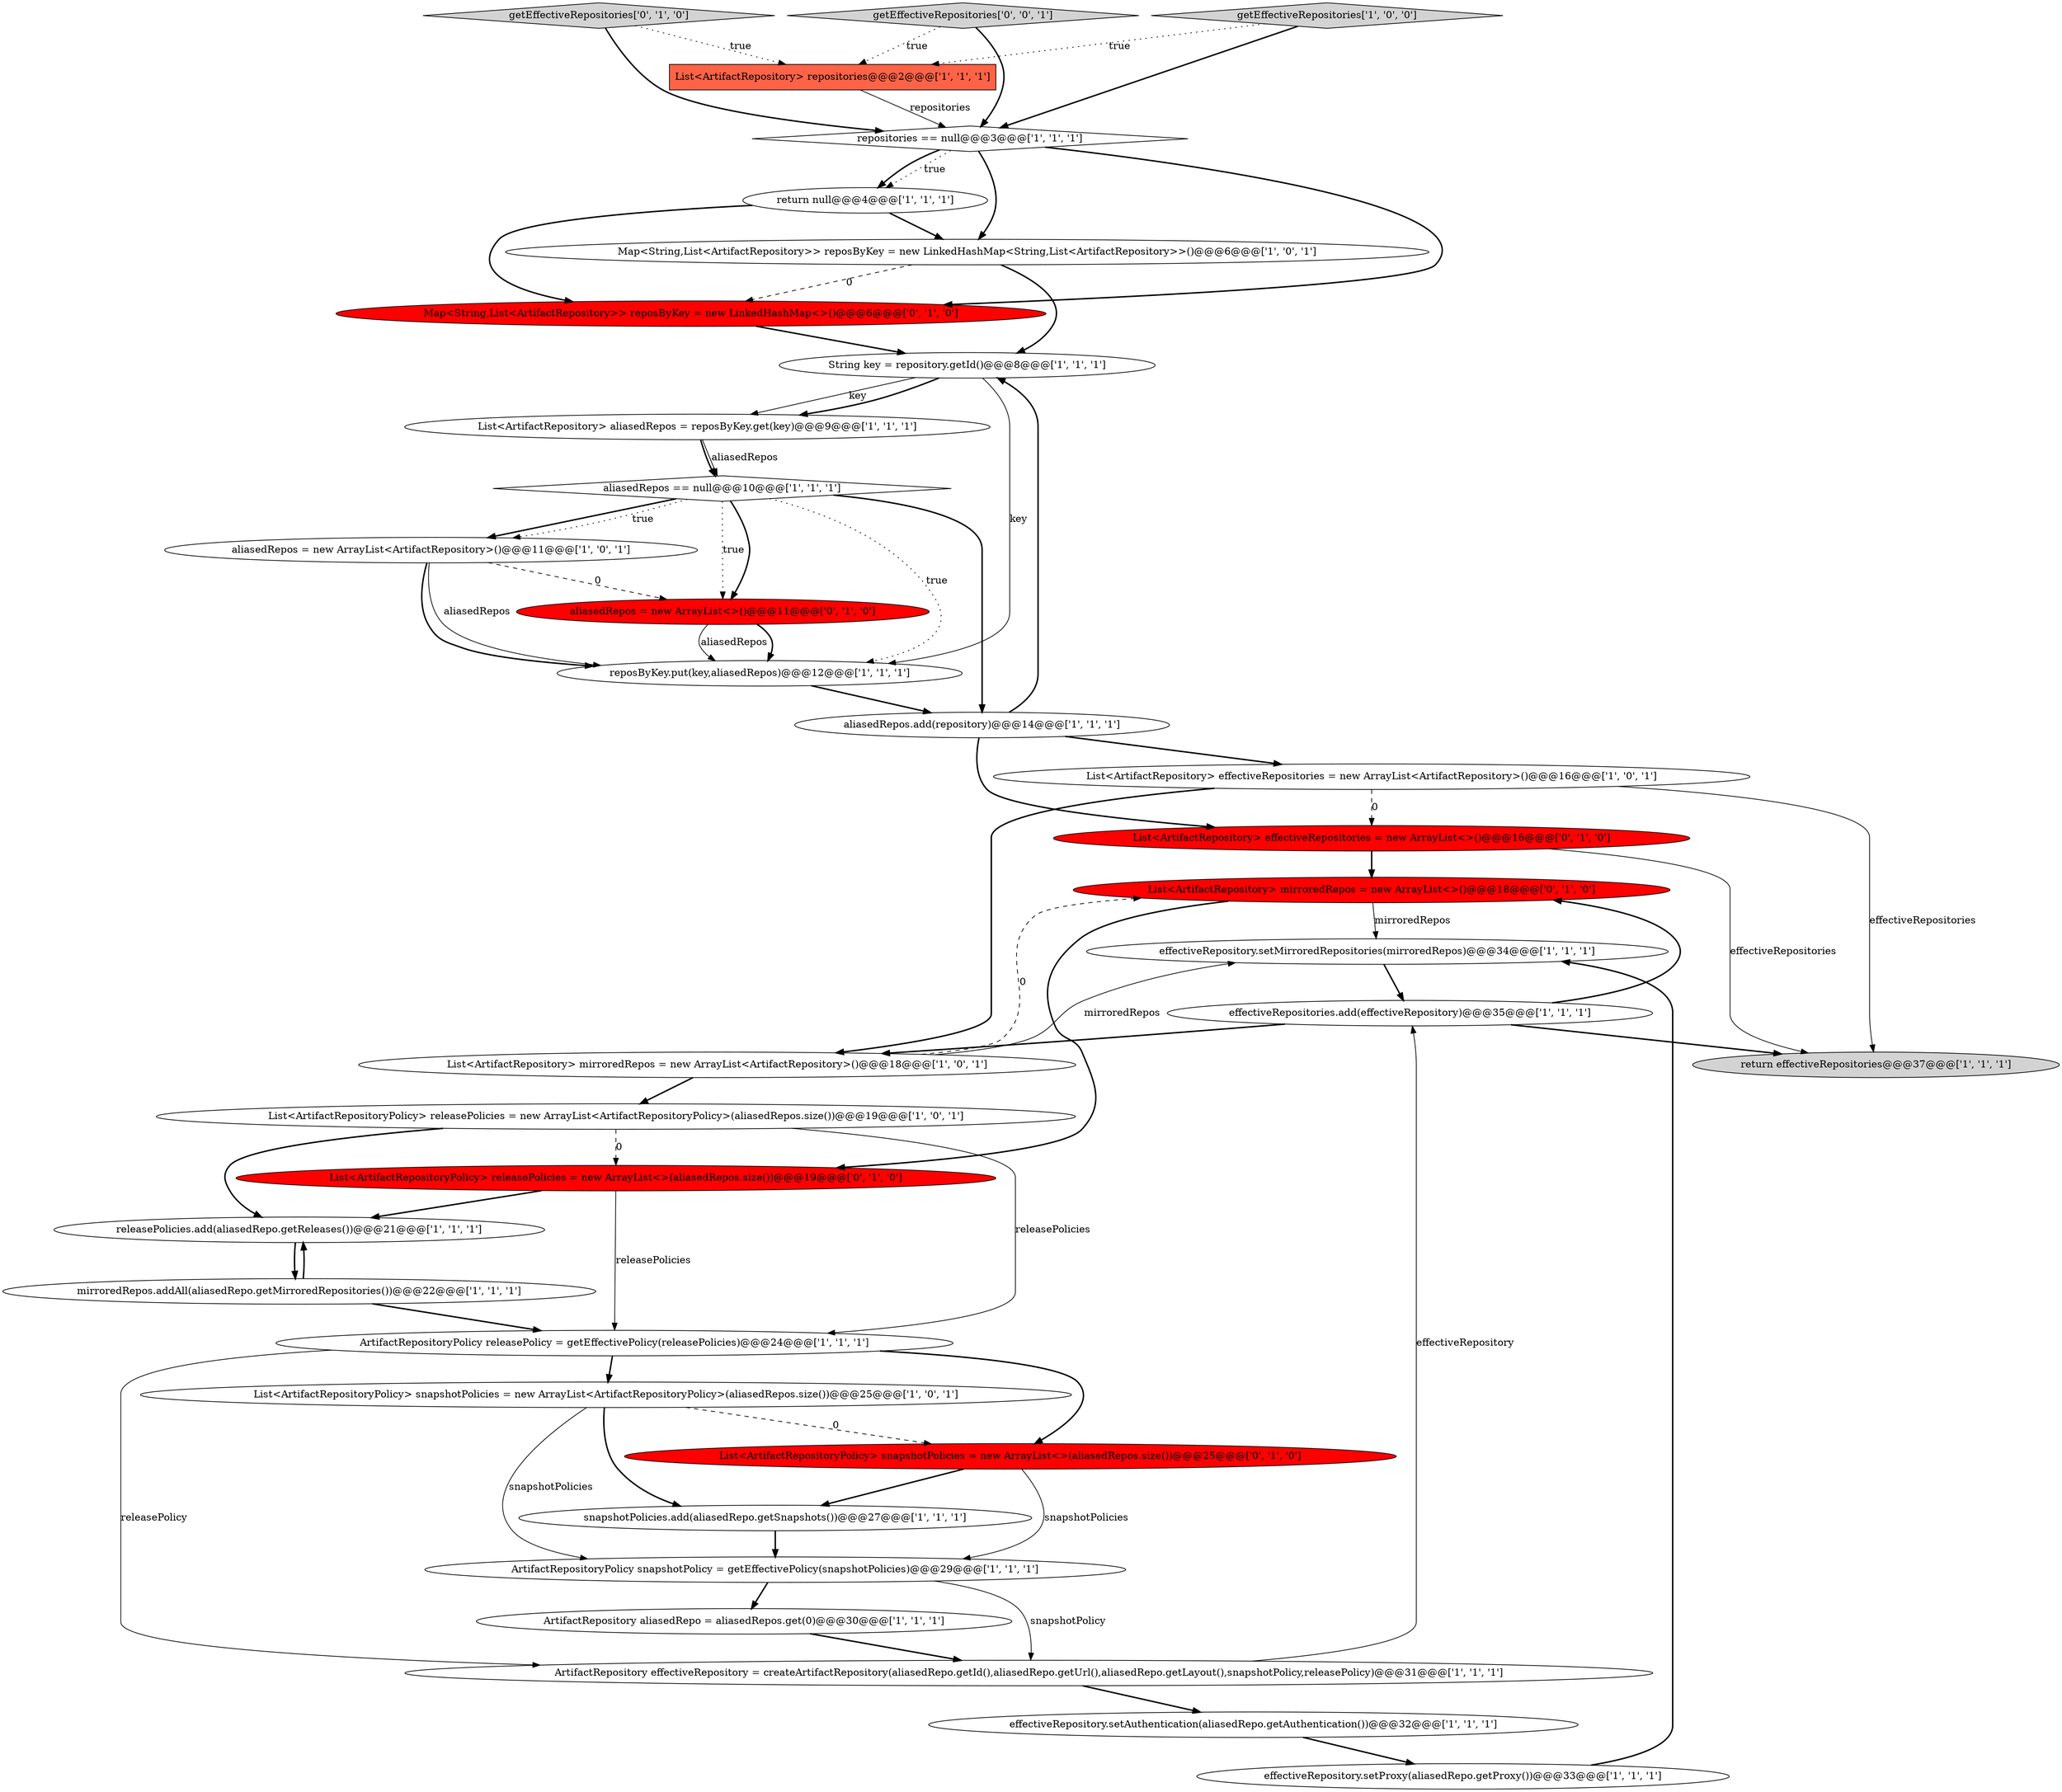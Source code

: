 digraph {
27 [style = filled, label = "getEffectiveRepositories['0', '1', '0']", fillcolor = lightgray, shape = diamond image = "AAA0AAABBB2BBB"];
26 [style = filled, label = "return effectiveRepositories@@@37@@@['1', '1', '1']", fillcolor = lightgray, shape = ellipse image = "AAA0AAABBB1BBB"];
28 [style = filled, label = "List<ArtifactRepository> mirroredRepos = new ArrayList<>()@@@18@@@['0', '1', '0']", fillcolor = red, shape = ellipse image = "AAA1AAABBB2BBB"];
20 [style = filled, label = "ArtifactRepository effectiveRepository = createArtifactRepository(aliasedRepo.getId(),aliasedRepo.getUrl(),aliasedRepo.getLayout(),snapshotPolicy,releasePolicy)@@@31@@@['1', '1', '1']", fillcolor = white, shape = ellipse image = "AAA0AAABBB1BBB"];
2 [style = filled, label = "String key = repository.getId()@@@8@@@['1', '1', '1']", fillcolor = white, shape = ellipse image = "AAA0AAABBB1BBB"];
18 [style = filled, label = "getEffectiveRepositories['1', '0', '0']", fillcolor = lightgray, shape = diamond image = "AAA0AAABBB1BBB"];
21 [style = filled, label = "List<ArtifactRepository> effectiveRepositories = new ArrayList<ArtifactRepository>()@@@16@@@['1', '0', '1']", fillcolor = white, shape = ellipse image = "AAA0AAABBB1BBB"];
25 [style = filled, label = "effectiveRepository.setAuthentication(aliasedRepo.getAuthentication())@@@32@@@['1', '1', '1']", fillcolor = white, shape = ellipse image = "AAA0AAABBB1BBB"];
32 [style = filled, label = "Map<String,List<ArtifactRepository>> reposByKey = new LinkedHashMap<>()@@@6@@@['0', '1', '0']", fillcolor = red, shape = ellipse image = "AAA1AAABBB2BBB"];
19 [style = filled, label = "ArtifactRepositoryPolicy snapshotPolicy = getEffectivePolicy(snapshotPolicies)@@@29@@@['1', '1', '1']", fillcolor = white, shape = ellipse image = "AAA0AAABBB1BBB"];
12 [style = filled, label = "effectiveRepository.setMirroredRepositories(mirroredRepos)@@@34@@@['1', '1', '1']", fillcolor = white, shape = ellipse image = "AAA0AAABBB1BBB"];
30 [style = filled, label = "List<ArtifactRepositoryPolicy> snapshotPolicies = new ArrayList<>(aliasedRepos.size())@@@25@@@['0', '1', '0']", fillcolor = red, shape = ellipse image = "AAA1AAABBB2BBB"];
7 [style = filled, label = "return null@@@4@@@['1', '1', '1']", fillcolor = white, shape = ellipse image = "AAA0AAABBB1BBB"];
0 [style = filled, label = "snapshotPolicies.add(aliasedRepo.getSnapshots())@@@27@@@['1', '1', '1']", fillcolor = white, shape = ellipse image = "AAA0AAABBB1BBB"];
3 [style = filled, label = "List<ArtifactRepositoryPolicy> snapshotPolicies = new ArrayList<ArtifactRepositoryPolicy>(aliasedRepos.size())@@@25@@@['1', '0', '1']", fillcolor = white, shape = ellipse image = "AAA0AAABBB1BBB"];
6 [style = filled, label = "ArtifactRepositoryPolicy releasePolicy = getEffectivePolicy(releasePolicies)@@@24@@@['1', '1', '1']", fillcolor = white, shape = ellipse image = "AAA0AAABBB1BBB"];
9 [style = filled, label = "releasePolicies.add(aliasedRepo.getReleases())@@@21@@@['1', '1', '1']", fillcolor = white, shape = ellipse image = "AAA0AAABBB1BBB"];
5 [style = filled, label = "List<ArtifactRepository> aliasedRepos = reposByKey.get(key)@@@9@@@['1', '1', '1']", fillcolor = white, shape = ellipse image = "AAA0AAABBB1BBB"];
15 [style = filled, label = "List<ArtifactRepositoryPolicy> releasePolicies = new ArrayList<ArtifactRepositoryPolicy>(aliasedRepos.size())@@@19@@@['1', '0', '1']", fillcolor = white, shape = ellipse image = "AAA0AAABBB1BBB"];
16 [style = filled, label = "aliasedRepos.add(repository)@@@14@@@['1', '1', '1']", fillcolor = white, shape = ellipse image = "AAA0AAABBB1BBB"];
34 [style = filled, label = "getEffectiveRepositories['0', '0', '1']", fillcolor = lightgray, shape = diamond image = "AAA0AAABBB3BBB"];
8 [style = filled, label = "Map<String,List<ArtifactRepository>> reposByKey = new LinkedHashMap<String,List<ArtifactRepository>>()@@@6@@@['1', '0', '1']", fillcolor = white, shape = ellipse image = "AAA0AAABBB1BBB"];
22 [style = filled, label = "mirroredRepos.addAll(aliasedRepo.getMirroredRepositories())@@@22@@@['1', '1', '1']", fillcolor = white, shape = ellipse image = "AAA0AAABBB1BBB"];
4 [style = filled, label = "repositories == null@@@3@@@['1', '1', '1']", fillcolor = white, shape = diamond image = "AAA0AAABBB1BBB"];
33 [style = filled, label = "List<ArtifactRepositoryPolicy> releasePolicies = new ArrayList<>(aliasedRepos.size())@@@19@@@['0', '1', '0']", fillcolor = red, shape = ellipse image = "AAA1AAABBB2BBB"];
1 [style = filled, label = "ArtifactRepository aliasedRepo = aliasedRepos.get(0)@@@30@@@['1', '1', '1']", fillcolor = white, shape = ellipse image = "AAA0AAABBB1BBB"];
31 [style = filled, label = "aliasedRepos = new ArrayList<>()@@@11@@@['0', '1', '0']", fillcolor = red, shape = ellipse image = "AAA1AAABBB2BBB"];
23 [style = filled, label = "List<ArtifactRepository> mirroredRepos = new ArrayList<ArtifactRepository>()@@@18@@@['1', '0', '1']", fillcolor = white, shape = ellipse image = "AAA0AAABBB1BBB"];
14 [style = filled, label = "aliasedRepos == null@@@10@@@['1', '1', '1']", fillcolor = white, shape = diamond image = "AAA0AAABBB1BBB"];
24 [style = filled, label = "effectiveRepositories.add(effectiveRepository)@@@35@@@['1', '1', '1']", fillcolor = white, shape = ellipse image = "AAA0AAABBB1BBB"];
13 [style = filled, label = "effectiveRepository.setProxy(aliasedRepo.getProxy())@@@33@@@['1', '1', '1']", fillcolor = white, shape = ellipse image = "AAA0AAABBB1BBB"];
10 [style = filled, label = "List<ArtifactRepository> repositories@@@2@@@['1', '1', '1']", fillcolor = tomato, shape = box image = "AAA0AAABBB1BBB"];
11 [style = filled, label = "reposByKey.put(key,aliasedRepos)@@@12@@@['1', '1', '1']", fillcolor = white, shape = ellipse image = "AAA0AAABBB1BBB"];
17 [style = filled, label = "aliasedRepos = new ArrayList<ArtifactRepository>()@@@11@@@['1', '0', '1']", fillcolor = white, shape = ellipse image = "AAA0AAABBB1BBB"];
29 [style = filled, label = "List<ArtifactRepository> effectiveRepositories = new ArrayList<>()@@@16@@@['0', '1', '0']", fillcolor = red, shape = ellipse image = "AAA1AAABBB2BBB"];
9->22 [style = bold, label=""];
14->16 [style = bold, label=""];
11->16 [style = bold, label=""];
6->3 [style = bold, label=""];
6->20 [style = solid, label="releasePolicy"];
7->32 [style = bold, label=""];
24->28 [style = bold, label=""];
23->12 [style = solid, label="mirroredRepos"];
3->30 [style = dashed, label="0"];
10->4 [style = solid, label="repositories"];
33->6 [style = solid, label="releasePolicies"];
2->11 [style = solid, label="key"];
3->19 [style = solid, label="snapshotPolicies"];
0->19 [style = bold, label=""];
25->13 [style = bold, label=""];
16->29 [style = bold, label=""];
22->9 [style = bold, label=""];
34->10 [style = dotted, label="true"];
23->28 [style = dashed, label="0"];
29->26 [style = solid, label="effectiveRepositories"];
19->20 [style = solid, label="snapshotPolicy"];
27->10 [style = dotted, label="true"];
23->15 [style = bold, label=""];
4->7 [style = dotted, label="true"];
1->20 [style = bold, label=""];
8->32 [style = dashed, label="0"];
14->17 [style = bold, label=""];
17->11 [style = solid, label="aliasedRepos"];
5->14 [style = bold, label=""];
12->24 [style = bold, label=""];
16->2 [style = bold, label=""];
7->8 [style = bold, label=""];
24->23 [style = bold, label=""];
20->25 [style = bold, label=""];
32->2 [style = bold, label=""];
33->9 [style = bold, label=""];
17->31 [style = dashed, label="0"];
31->11 [style = bold, label=""];
4->7 [style = bold, label=""];
3->0 [style = bold, label=""];
29->28 [style = bold, label=""];
18->10 [style = dotted, label="true"];
14->17 [style = dotted, label="true"];
24->26 [style = bold, label=""];
19->1 [style = bold, label=""];
27->4 [style = bold, label=""];
13->12 [style = bold, label=""];
30->19 [style = solid, label="snapshotPolicies"];
20->24 [style = solid, label="effectiveRepository"];
31->11 [style = solid, label="aliasedRepos"];
8->2 [style = bold, label=""];
2->5 [style = solid, label="key"];
18->4 [style = bold, label=""];
15->9 [style = bold, label=""];
28->33 [style = bold, label=""];
21->26 [style = solid, label="effectiveRepositories"];
16->21 [style = bold, label=""];
14->31 [style = bold, label=""];
15->33 [style = dashed, label="0"];
34->4 [style = bold, label=""];
15->6 [style = solid, label="releasePolicies"];
14->11 [style = dotted, label="true"];
14->31 [style = dotted, label="true"];
5->14 [style = solid, label="aliasedRepos"];
4->8 [style = bold, label=""];
22->6 [style = bold, label=""];
30->0 [style = bold, label=""];
28->12 [style = solid, label="mirroredRepos"];
21->29 [style = dashed, label="0"];
21->23 [style = bold, label=""];
4->32 [style = bold, label=""];
2->5 [style = bold, label=""];
17->11 [style = bold, label=""];
6->30 [style = bold, label=""];
}
